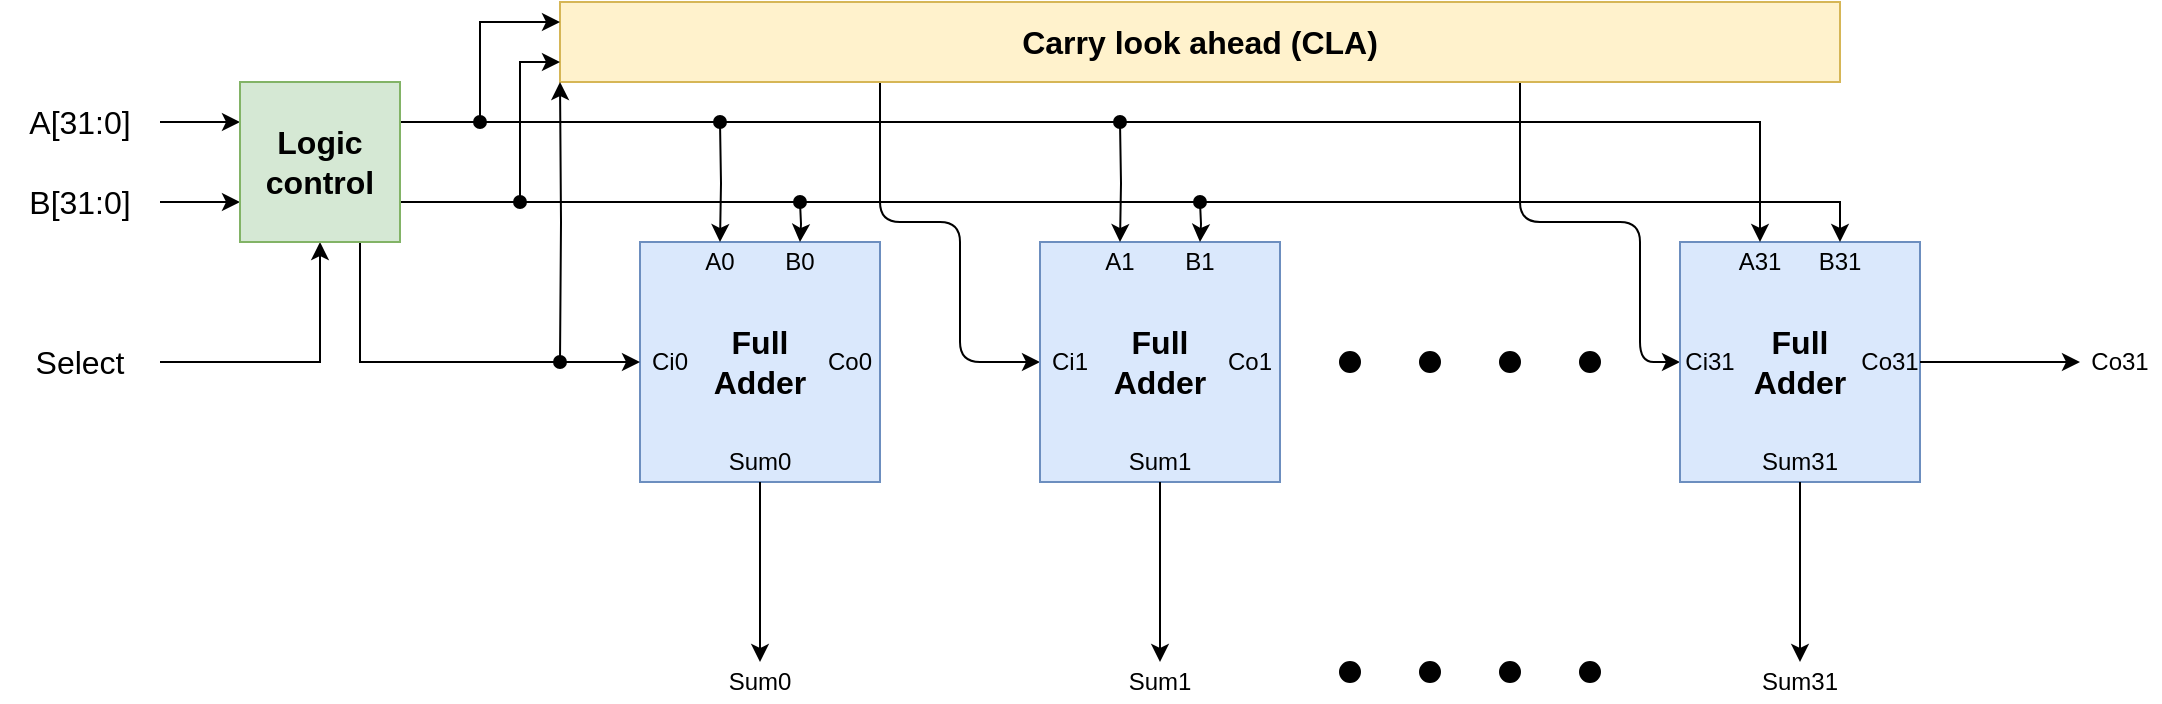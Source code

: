 <mxfile>
    <diagram id="hSEzLOXkRlEfuZBrtnmr" name="AD_Adder/Subtractor">
        <mxGraphModel dx="1105" dy="792" grid="1" gridSize="10" guides="1" tooltips="1" connect="1" arrows="1" fold="1" page="1" pageScale="1" pageWidth="1169" pageHeight="827" math="0" shadow="0">
            <root>
                <mxCell id="0"/>
                <mxCell id="1" parent="0"/>
                <mxCell id="226" value="" style="group" vertex="1" connectable="0" parent="1">
                    <mxGeometry x="360" y="320" width="120" height="120" as="geometry"/>
                </mxCell>
                <mxCell id="218" value="Full&lt;br&gt;Adder" style="rounded=0;whiteSpace=wrap;html=1;strokeWidth=1;fontStyle=1;fontSize=16;fillColor=#dae8fc;strokeColor=#6c8ebf;" vertex="1" parent="226">
                    <mxGeometry width="120" height="120" as="geometry"/>
                </mxCell>
                <mxCell id="219" value="Sum0" style="text;html=1;strokeColor=none;fillColor=none;align=center;verticalAlign=middle;whiteSpace=wrap;rounded=0;strokeWidth=1;fontSize=12;" vertex="1" parent="226">
                    <mxGeometry x="30" y="100" width="60" height="20" as="geometry"/>
                </mxCell>
                <mxCell id="220" value="Co0" style="text;html=1;strokeColor=none;fillColor=none;align=center;verticalAlign=middle;whiteSpace=wrap;rounded=0;strokeWidth=1;fontSize=12;" vertex="1" parent="226">
                    <mxGeometry x="90" y="50" width="30" height="20" as="geometry"/>
                </mxCell>
                <mxCell id="221" value="Ci0" style="text;html=1;strokeColor=none;fillColor=none;align=center;verticalAlign=middle;whiteSpace=wrap;rounded=0;strokeWidth=1;fontSize=12;" vertex="1" parent="226">
                    <mxGeometry y="50" width="30" height="20" as="geometry"/>
                </mxCell>
                <mxCell id="222" value="A0" style="text;html=1;strokeColor=none;fillColor=none;align=center;verticalAlign=middle;whiteSpace=wrap;rounded=0;strokeWidth=1;fontSize=12;" vertex="1" parent="226">
                    <mxGeometry x="30" width="20" height="20" as="geometry"/>
                </mxCell>
                <mxCell id="223" value="B0" style="text;html=1;strokeColor=none;fillColor=none;align=center;verticalAlign=middle;whiteSpace=wrap;rounded=0;strokeWidth=1;fontSize=12;" vertex="1" parent="226">
                    <mxGeometry x="70" width="20" height="20" as="geometry"/>
                </mxCell>
                <mxCell id="250" style="edgeStyle=orthogonalEdgeStyle;html=1;exitX=0.25;exitY=1;exitDx=0;exitDy=0;entryX=0;entryY=0.5;entryDx=0;entryDy=0;fontSize=16;rounded=1;" edge="1" parent="1" source="227" target="232">
                    <mxGeometry relative="1" as="geometry">
                        <Array as="points">
                            <mxPoint x="480" y="310"/>
                            <mxPoint x="520" y="310"/>
                            <mxPoint x="520" y="380"/>
                        </Array>
                    </mxGeometry>
                </mxCell>
                <mxCell id="251" style="edgeStyle=orthogonalEdgeStyle;html=1;exitX=0.75;exitY=1;exitDx=0;exitDy=0;entryX=0;entryY=0.5;entryDx=0;entryDy=0;fontSize=16;rounded=1;" edge="1" parent="1" source="227" target="239">
                    <mxGeometry relative="1" as="geometry">
                        <Array as="points">
                            <mxPoint x="800" y="310"/>
                            <mxPoint x="860" y="310"/>
                            <mxPoint x="860" y="380"/>
                        </Array>
                    </mxGeometry>
                </mxCell>
                <mxCell id="227" value="Carry look ahead (CLA)" style="rounded=0;whiteSpace=wrap;html=1;strokeWidth=1;fontSize=16;fontStyle=1;fillColor=#fff2cc;strokeColor=#d6b656;" vertex="1" parent="1">
                    <mxGeometry x="320" y="200" width="640" height="40" as="geometry"/>
                </mxCell>
                <mxCell id="228" value="" style="group" vertex="1" connectable="0" parent="1">
                    <mxGeometry x="560" y="320" width="120" height="120" as="geometry"/>
                </mxCell>
                <mxCell id="229" value="Full&lt;br&gt;Adder" style="rounded=0;whiteSpace=wrap;html=1;strokeWidth=1;fontStyle=1;fontSize=16;fillColor=#dae8fc;strokeColor=#6c8ebf;" vertex="1" parent="228">
                    <mxGeometry width="120" height="120" as="geometry"/>
                </mxCell>
                <mxCell id="230" value="Sum1" style="text;html=1;strokeColor=none;fillColor=none;align=center;verticalAlign=middle;whiteSpace=wrap;rounded=0;strokeWidth=1;fontSize=12;" vertex="1" parent="228">
                    <mxGeometry x="30" y="100" width="60" height="20" as="geometry"/>
                </mxCell>
                <mxCell id="231" value="Co1" style="text;html=1;strokeColor=none;fillColor=none;align=center;verticalAlign=middle;whiteSpace=wrap;rounded=0;strokeWidth=1;fontSize=12;" vertex="1" parent="228">
                    <mxGeometry x="90" y="50" width="30" height="20" as="geometry"/>
                </mxCell>
                <mxCell id="232" value="Ci1" style="text;html=1;strokeColor=none;fillColor=none;align=center;verticalAlign=middle;whiteSpace=wrap;rounded=0;strokeWidth=1;fontSize=12;" vertex="1" parent="228">
                    <mxGeometry y="50" width="30" height="20" as="geometry"/>
                </mxCell>
                <mxCell id="233" value="A1" style="text;html=1;strokeColor=none;fillColor=none;align=center;verticalAlign=middle;whiteSpace=wrap;rounded=0;strokeWidth=1;fontSize=12;" vertex="1" parent="228">
                    <mxGeometry x="30" width="20" height="20" as="geometry"/>
                </mxCell>
                <mxCell id="234" value="B1" style="text;html=1;strokeColor=none;fillColor=none;align=center;verticalAlign=middle;whiteSpace=wrap;rounded=0;strokeWidth=1;fontSize=12;" vertex="1" parent="228">
                    <mxGeometry x="70" width="20" height="20" as="geometry"/>
                </mxCell>
                <mxCell id="235" value="" style="group" vertex="1" connectable="0" parent="1">
                    <mxGeometry x="880" y="320" width="120" height="120" as="geometry"/>
                </mxCell>
                <mxCell id="236" value="Full&lt;br&gt;Adder" style="rounded=0;whiteSpace=wrap;html=1;strokeWidth=1;fontStyle=1;fontSize=16;fillColor=#dae8fc;strokeColor=#6c8ebf;" vertex="1" parent="235">
                    <mxGeometry width="120" height="120" as="geometry"/>
                </mxCell>
                <mxCell id="237" value="Sum31" style="text;html=1;strokeColor=none;fillColor=none;align=center;verticalAlign=middle;whiteSpace=wrap;rounded=0;strokeWidth=1;fontSize=12;" vertex="1" parent="235">
                    <mxGeometry x="30" y="100" width="60" height="20" as="geometry"/>
                </mxCell>
                <mxCell id="238" value="Co31" style="text;html=1;strokeColor=none;fillColor=none;align=center;verticalAlign=middle;whiteSpace=wrap;rounded=0;strokeWidth=1;fontSize=12;" vertex="1" parent="235">
                    <mxGeometry x="90" y="50" width="30" height="20" as="geometry"/>
                </mxCell>
                <mxCell id="239" value="Ci31" style="text;html=1;strokeColor=none;fillColor=none;align=center;verticalAlign=middle;whiteSpace=wrap;rounded=0;strokeWidth=1;fontSize=12;" vertex="1" parent="235">
                    <mxGeometry y="50" width="30" height="20" as="geometry"/>
                </mxCell>
                <mxCell id="240" value="A31" style="text;html=1;strokeColor=none;fillColor=none;align=center;verticalAlign=middle;whiteSpace=wrap;rounded=0;strokeWidth=1;fontSize=12;" vertex="1" parent="235">
                    <mxGeometry x="30" width="20" height="20" as="geometry"/>
                </mxCell>
                <mxCell id="241" value="B31" style="text;html=1;strokeColor=none;fillColor=none;align=center;verticalAlign=middle;whiteSpace=wrap;rounded=0;strokeWidth=1;fontSize=12;" vertex="1" parent="235">
                    <mxGeometry x="70" width="20" height="20" as="geometry"/>
                </mxCell>
                <mxCell id="242" value="" style="ellipse;whiteSpace=wrap;html=1;aspect=fixed;strokeWidth=1;fontSize=16;fillStyle=solid;fillColor=#000000;" vertex="1" parent="1">
                    <mxGeometry x="710" y="375" width="10" height="10" as="geometry"/>
                </mxCell>
                <mxCell id="243" value="" style="ellipse;whiteSpace=wrap;html=1;aspect=fixed;strokeWidth=1;fontSize=16;fillStyle=solid;fillColor=#000000;" vertex="1" parent="1">
                    <mxGeometry x="750" y="375" width="10" height="10" as="geometry"/>
                </mxCell>
                <mxCell id="244" value="" style="ellipse;whiteSpace=wrap;html=1;aspect=fixed;strokeWidth=1;fontSize=16;fillStyle=solid;fillColor=#000000;" vertex="1" parent="1">
                    <mxGeometry x="790" y="375" width="10" height="10" as="geometry"/>
                </mxCell>
                <mxCell id="245" value="" style="ellipse;whiteSpace=wrap;html=1;aspect=fixed;strokeWidth=1;fontSize=16;fillStyle=solid;fillColor=#000000;" vertex="1" parent="1">
                    <mxGeometry x="830" y="375" width="10" height="10" as="geometry"/>
                </mxCell>
                <mxCell id="252" style="edgeStyle=orthogonalEdgeStyle;html=1;exitX=1;exitY=0.5;exitDx=0;exitDy=0;fontSize=16;entryX=0;entryY=0.5;entryDx=0;entryDy=0;" edge="1" parent="1" source="238" target="272">
                    <mxGeometry relative="1" as="geometry">
                        <mxPoint x="1080" y="380" as="targetPoint"/>
                    </mxGeometry>
                </mxCell>
                <mxCell id="253" style="edgeStyle=orthogonalEdgeStyle;html=1;exitX=0.5;exitY=1;exitDx=0;exitDy=0;fontSize=16;entryX=0.5;entryY=0;entryDx=0;entryDy=0;" edge="1" parent="1" source="219" target="273">
                    <mxGeometry relative="1" as="geometry">
                        <mxPoint x="420.069" y="520" as="targetPoint"/>
                    </mxGeometry>
                </mxCell>
                <mxCell id="254" style="edgeStyle=orthogonalEdgeStyle;html=1;exitX=0.5;exitY=1;exitDx=0;exitDy=0;fontSize=16;entryX=0.5;entryY=0;entryDx=0;entryDy=0;" edge="1" parent="1" source="230" target="274">
                    <mxGeometry relative="1" as="geometry">
                        <mxPoint x="620.069" y="520" as="targetPoint"/>
                    </mxGeometry>
                </mxCell>
                <mxCell id="255" style="edgeStyle=orthogonalEdgeStyle;html=1;exitX=0.5;exitY=1;exitDx=0;exitDy=0;fontSize=16;entryX=0.5;entryY=0;entryDx=0;entryDy=0;" edge="1" parent="1" source="237" target="275">
                    <mxGeometry relative="1" as="geometry">
                        <mxPoint x="940.069" y="520" as="targetPoint"/>
                    </mxGeometry>
                </mxCell>
                <mxCell id="262" style="edgeStyle=orthogonalEdgeStyle;html=1;entryX=0.5;entryY=0;entryDx=0;entryDy=0;fontSize=16;rounded=0;startArrow=oval;startFill=1;" edge="1" parent="1" target="222">
                    <mxGeometry relative="1" as="geometry">
                        <mxPoint x="400" y="260" as="sourcePoint"/>
                    </mxGeometry>
                </mxCell>
                <mxCell id="263" style="edgeStyle=orthogonalEdgeStyle;html=1;entryX=0.5;entryY=0;entryDx=0;entryDy=0;fontSize=16;rounded=0;startArrow=oval;startFill=1;" edge="1" parent="1" target="233">
                    <mxGeometry relative="1" as="geometry">
                        <mxPoint x="600" y="260" as="sourcePoint"/>
                    </mxGeometry>
                </mxCell>
                <mxCell id="268" style="edgeStyle=orthogonalEdgeStyle;html=1;entryX=0;entryY=0.25;entryDx=0;entryDy=0;fontSize=16;rounded=0;startArrow=oval;startFill=1;" edge="1" parent="1" target="227">
                    <mxGeometry relative="1" as="geometry">
                        <mxPoint x="280" y="260" as="sourcePoint"/>
                        <Array as="points">
                            <mxPoint x="280" y="210"/>
                        </Array>
                    </mxGeometry>
                </mxCell>
                <mxCell id="295" style="edgeStyle=orthogonalEdgeStyle;rounded=0;html=1;exitX=1;exitY=0.5;exitDx=0;exitDy=0;entryX=0;entryY=0.25;entryDx=0;entryDy=0;fontSize=16;startArrow=none;startFill=0;" edge="1" parent="1" source="260" target="292">
                    <mxGeometry relative="1" as="geometry"/>
                </mxCell>
                <mxCell id="260" value="A[31:0]" style="text;html=1;strokeColor=none;fillColor=none;align=center;verticalAlign=middle;whiteSpace=wrap;rounded=0;fillStyle=solid;strokeWidth=1;fontSize=16;" vertex="1" parent="1">
                    <mxGeometry x="40" y="240" width="80" height="40" as="geometry"/>
                </mxCell>
                <mxCell id="265" style="edgeStyle=orthogonalEdgeStyle;html=1;entryX=0.5;entryY=0;entryDx=0;entryDy=0;fontSize=16;rounded=0;startArrow=oval;startFill=1;" edge="1" parent="1" target="223">
                    <mxGeometry relative="1" as="geometry">
                        <mxPoint x="440" y="300" as="sourcePoint"/>
                    </mxGeometry>
                </mxCell>
                <mxCell id="266" style="edgeStyle=orthogonalEdgeStyle;html=1;entryX=0.5;entryY=0;entryDx=0;entryDy=0;fontSize=16;rounded=0;startArrow=oval;startFill=1;" edge="1" parent="1" target="234">
                    <mxGeometry relative="1" as="geometry">
                        <mxPoint x="640" y="300" as="sourcePoint"/>
                    </mxGeometry>
                </mxCell>
                <mxCell id="269" style="edgeStyle=orthogonalEdgeStyle;html=1;entryX=0;entryY=0.75;entryDx=0;entryDy=0;fontSize=16;rounded=0;startArrow=oval;startFill=1;" edge="1" parent="1" target="227">
                    <mxGeometry relative="1" as="geometry">
                        <mxPoint x="300" y="300" as="sourcePoint"/>
                        <Array as="points">
                            <mxPoint x="300" y="300"/>
                            <mxPoint x="300" y="230"/>
                        </Array>
                    </mxGeometry>
                </mxCell>
                <mxCell id="296" style="edgeStyle=orthogonalEdgeStyle;rounded=0;html=1;exitX=1;exitY=0.5;exitDx=0;exitDy=0;entryX=0;entryY=0.75;entryDx=0;entryDy=0;fontSize=16;startArrow=none;startFill=0;" edge="1" parent="1" source="261" target="292">
                    <mxGeometry relative="1" as="geometry"/>
                </mxCell>
                <mxCell id="261" value="B[31:0]" style="text;html=1;strokeColor=none;fillColor=none;align=center;verticalAlign=middle;whiteSpace=wrap;rounded=0;fillStyle=solid;strokeWidth=1;fontSize=16;" vertex="1" parent="1">
                    <mxGeometry x="40" y="280" width="80" height="40" as="geometry"/>
                </mxCell>
                <mxCell id="272" value="Co31" style="text;html=1;strokeColor=none;fillColor=none;align=center;verticalAlign=middle;whiteSpace=wrap;rounded=0;strokeWidth=1;fontSize=12;" vertex="1" parent="1">
                    <mxGeometry x="1080" y="370" width="40" height="20" as="geometry"/>
                </mxCell>
                <mxCell id="273" value="Sum0" style="text;html=1;strokeColor=none;fillColor=none;align=center;verticalAlign=middle;whiteSpace=wrap;rounded=0;strokeWidth=1;fontSize=12;" vertex="1" parent="1">
                    <mxGeometry x="390" y="530" width="60" height="20" as="geometry"/>
                </mxCell>
                <mxCell id="274" value="Sum1" style="text;html=1;strokeColor=none;fillColor=none;align=center;verticalAlign=middle;whiteSpace=wrap;rounded=0;strokeWidth=1;fontSize=12;" vertex="1" parent="1">
                    <mxGeometry x="590" y="530" width="60" height="20" as="geometry"/>
                </mxCell>
                <mxCell id="275" value="Sum31" style="text;html=1;strokeColor=none;fillColor=none;align=center;verticalAlign=middle;whiteSpace=wrap;rounded=0;strokeWidth=1;fontSize=12;" vertex="1" parent="1">
                    <mxGeometry x="910" y="530" width="60" height="20" as="geometry"/>
                </mxCell>
                <mxCell id="276" value="" style="ellipse;whiteSpace=wrap;html=1;aspect=fixed;strokeWidth=1;fontSize=16;fillStyle=solid;fillColor=#000000;" vertex="1" parent="1">
                    <mxGeometry x="710" y="530" width="10" height="10" as="geometry"/>
                </mxCell>
                <mxCell id="277" value="" style="ellipse;whiteSpace=wrap;html=1;aspect=fixed;strokeWidth=1;fontSize=16;fillStyle=solid;fillColor=#000000;" vertex="1" parent="1">
                    <mxGeometry x="750" y="530" width="10" height="10" as="geometry"/>
                </mxCell>
                <mxCell id="278" value="" style="ellipse;whiteSpace=wrap;html=1;aspect=fixed;strokeWidth=1;fontSize=16;fillStyle=solid;fillColor=#000000;" vertex="1" parent="1">
                    <mxGeometry x="790" y="530" width="10" height="10" as="geometry"/>
                </mxCell>
                <mxCell id="279" value="" style="ellipse;whiteSpace=wrap;html=1;aspect=fixed;strokeWidth=1;fontSize=16;fillStyle=solid;fillColor=#000000;" vertex="1" parent="1">
                    <mxGeometry x="830" y="530" width="10" height="10" as="geometry"/>
                </mxCell>
                <mxCell id="291" style="edgeStyle=orthogonalEdgeStyle;rounded=0;html=1;entryX=0;entryY=1;entryDx=0;entryDy=0;fontSize=16;startArrow=oval;startFill=1;" edge="1" parent="1" target="227">
                    <mxGeometry relative="1" as="geometry">
                        <mxPoint x="320" y="380" as="sourcePoint"/>
                    </mxGeometry>
                </mxCell>
                <mxCell id="299" style="edgeStyle=orthogonalEdgeStyle;rounded=0;html=1;exitX=1;exitY=0.5;exitDx=0;exitDy=0;entryX=0.5;entryY=1;entryDx=0;entryDy=0;fontSize=16;startArrow=none;startFill=0;" edge="1" parent="1" source="289" target="292">
                    <mxGeometry relative="1" as="geometry"/>
                </mxCell>
                <mxCell id="289" value="Select" style="text;html=1;strokeColor=none;fillColor=none;align=center;verticalAlign=middle;whiteSpace=wrap;rounded=0;fillStyle=solid;strokeWidth=1;fontSize=16;" vertex="1" parent="1">
                    <mxGeometry x="40" y="360" width="80" height="40" as="geometry"/>
                </mxCell>
                <mxCell id="297" style="edgeStyle=orthogonalEdgeStyle;rounded=0;html=1;exitX=1;exitY=0.25;exitDx=0;exitDy=0;entryX=0.5;entryY=0;entryDx=0;entryDy=0;fontSize=16;startArrow=none;startFill=0;" edge="1" parent="1" source="292" target="240">
                    <mxGeometry relative="1" as="geometry"/>
                </mxCell>
                <mxCell id="298" style="edgeStyle=orthogonalEdgeStyle;rounded=0;html=1;exitX=1;exitY=0.75;exitDx=0;exitDy=0;entryX=0.5;entryY=0;entryDx=0;entryDy=0;fontSize=16;startArrow=none;startFill=0;" edge="1" parent="1" source="292" target="241">
                    <mxGeometry relative="1" as="geometry"/>
                </mxCell>
                <mxCell id="300" style="edgeStyle=orthogonalEdgeStyle;rounded=0;html=1;exitX=0.75;exitY=1;exitDx=0;exitDy=0;entryX=0;entryY=0.5;entryDx=0;entryDy=0;fontSize=16;startArrow=none;startFill=0;" edge="1" parent="1" source="292" target="221">
                    <mxGeometry relative="1" as="geometry"/>
                </mxCell>
                <mxCell id="292" value="&lt;b&gt;Logic&lt;br&gt;control&lt;br&gt;&lt;/b&gt;" style="rounded=0;whiteSpace=wrap;html=1;fillStyle=auto;strokeWidth=1;fontSize=16;fillColor=#d5e8d4;strokeColor=#82b366;" vertex="1" parent="1">
                    <mxGeometry x="160" y="240" width="80" height="80" as="geometry"/>
                </mxCell>
            </root>
        </mxGraphModel>
    </diagram>
</mxfile>